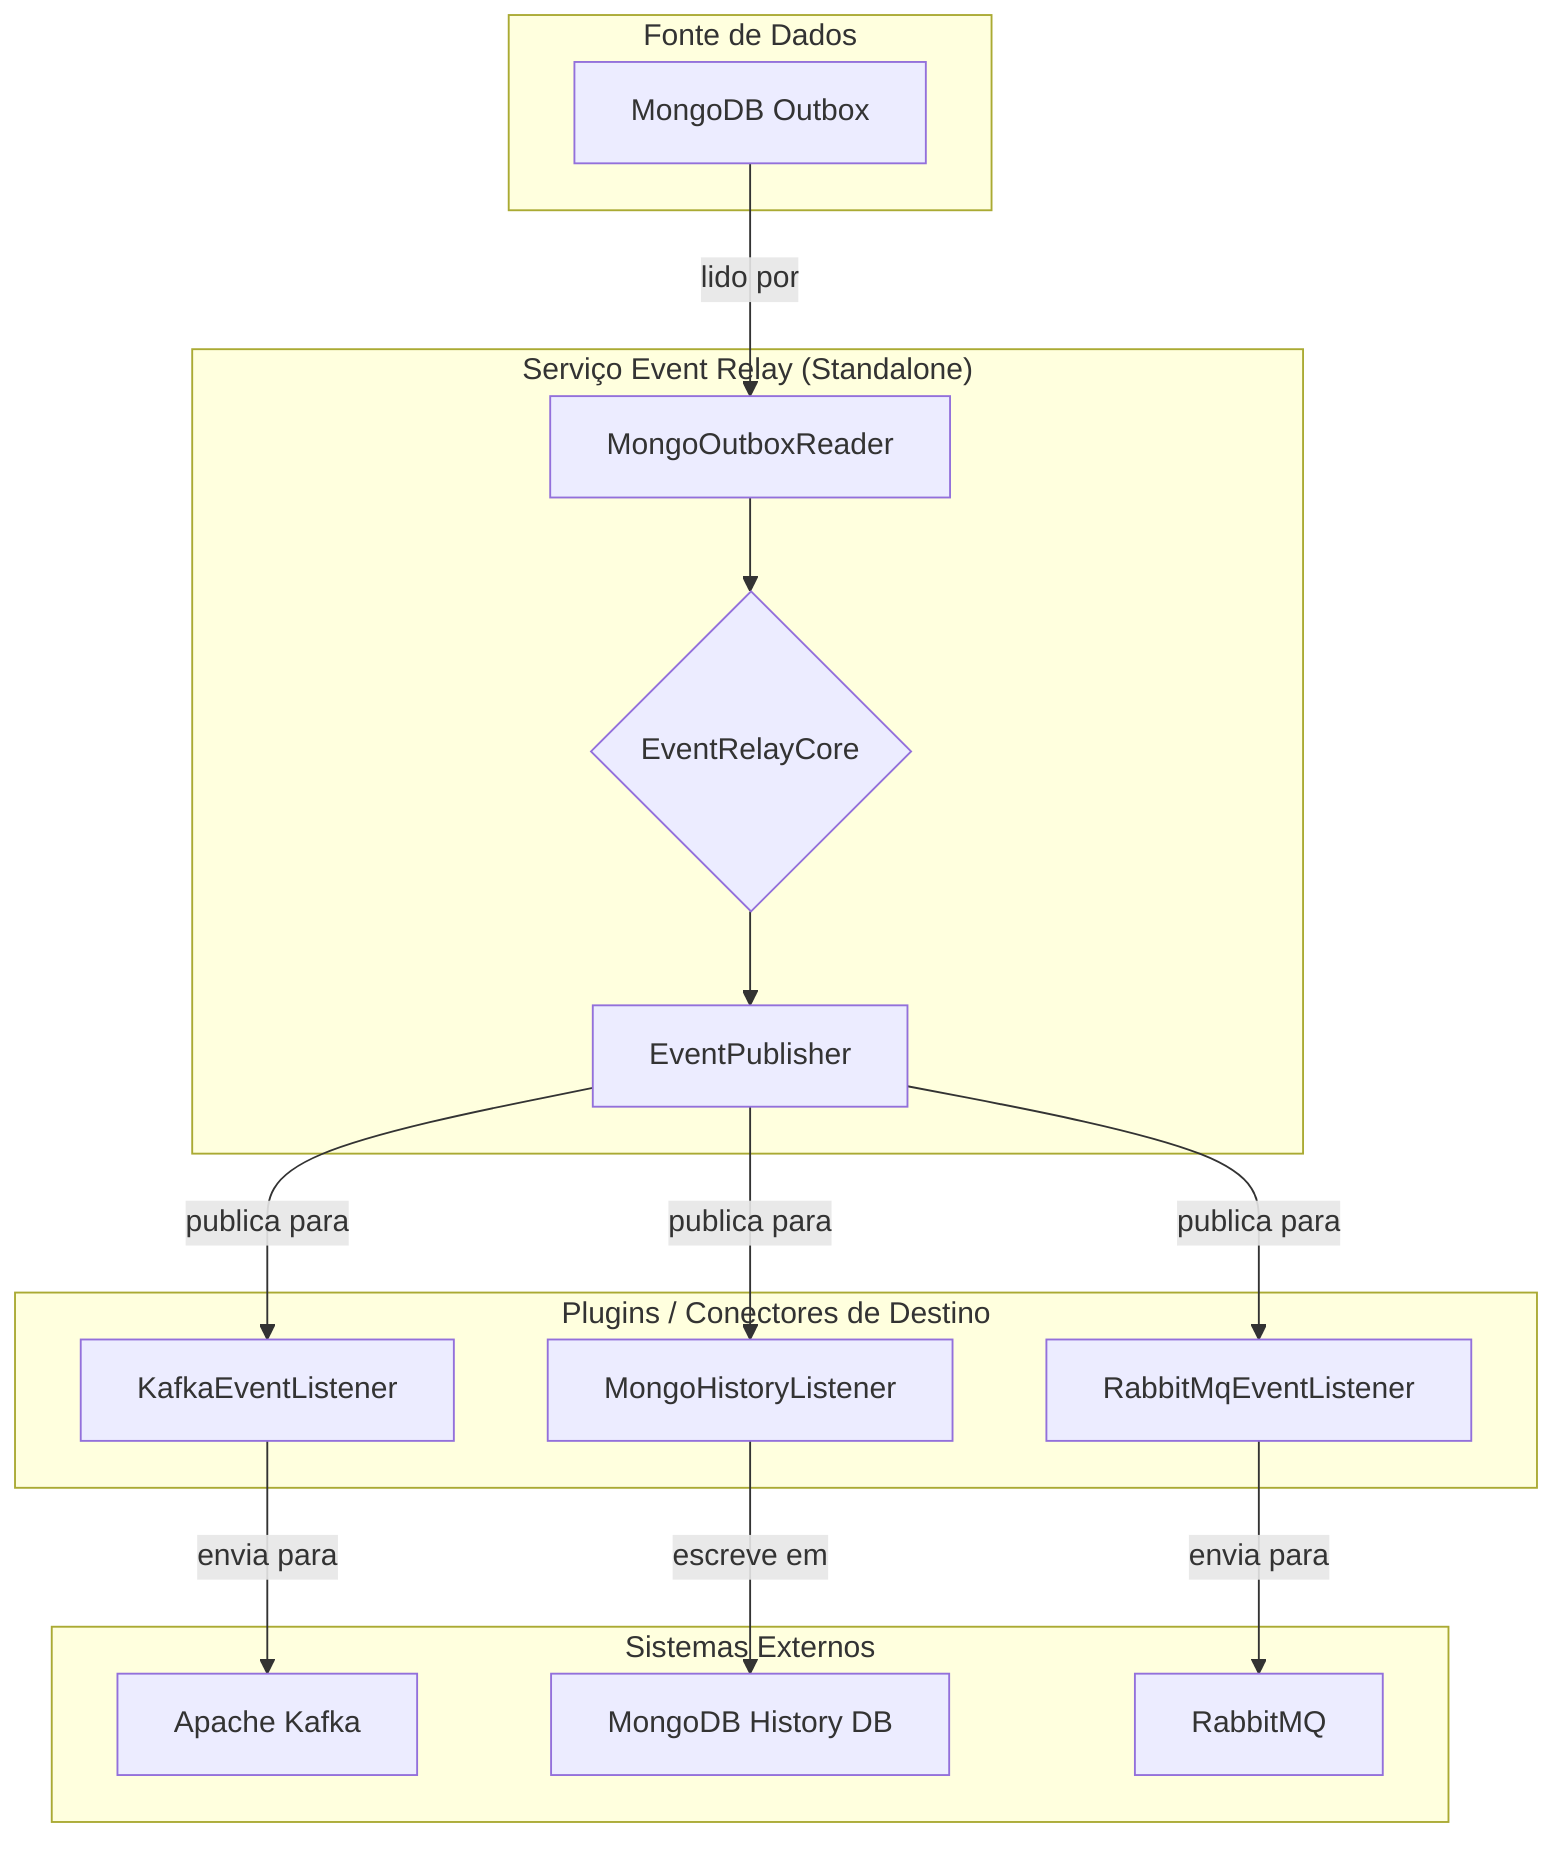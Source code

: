 graph TD
    subgraph "Fonte de Dados"
        A[MongoDB Outbox]
    end

    subgraph "Serviço Event Relay (Standalone)"
        B[MongoOutboxReader] --> C{EventRelayCore};
        C --> D[EventPublisher];
    end

    subgraph "Plugins / Conectores de Destino"
        E[KafkaEventListener]
        F[MongoHistoryListener]
        G[RabbitMqEventListener]
    end

    D -- publica para --> E;
    D -- publica para --> F;
    D -- publica para --> G;

    subgraph "Sistemas Externos"
        H[Apache Kafka]
        I[MongoDB History DB]
        J[RabbitMQ]
    end

    E -- envia para --> H;
    F -- escreve em --> I;
    G -- envia para --> J;

    A -- lido por --> B;